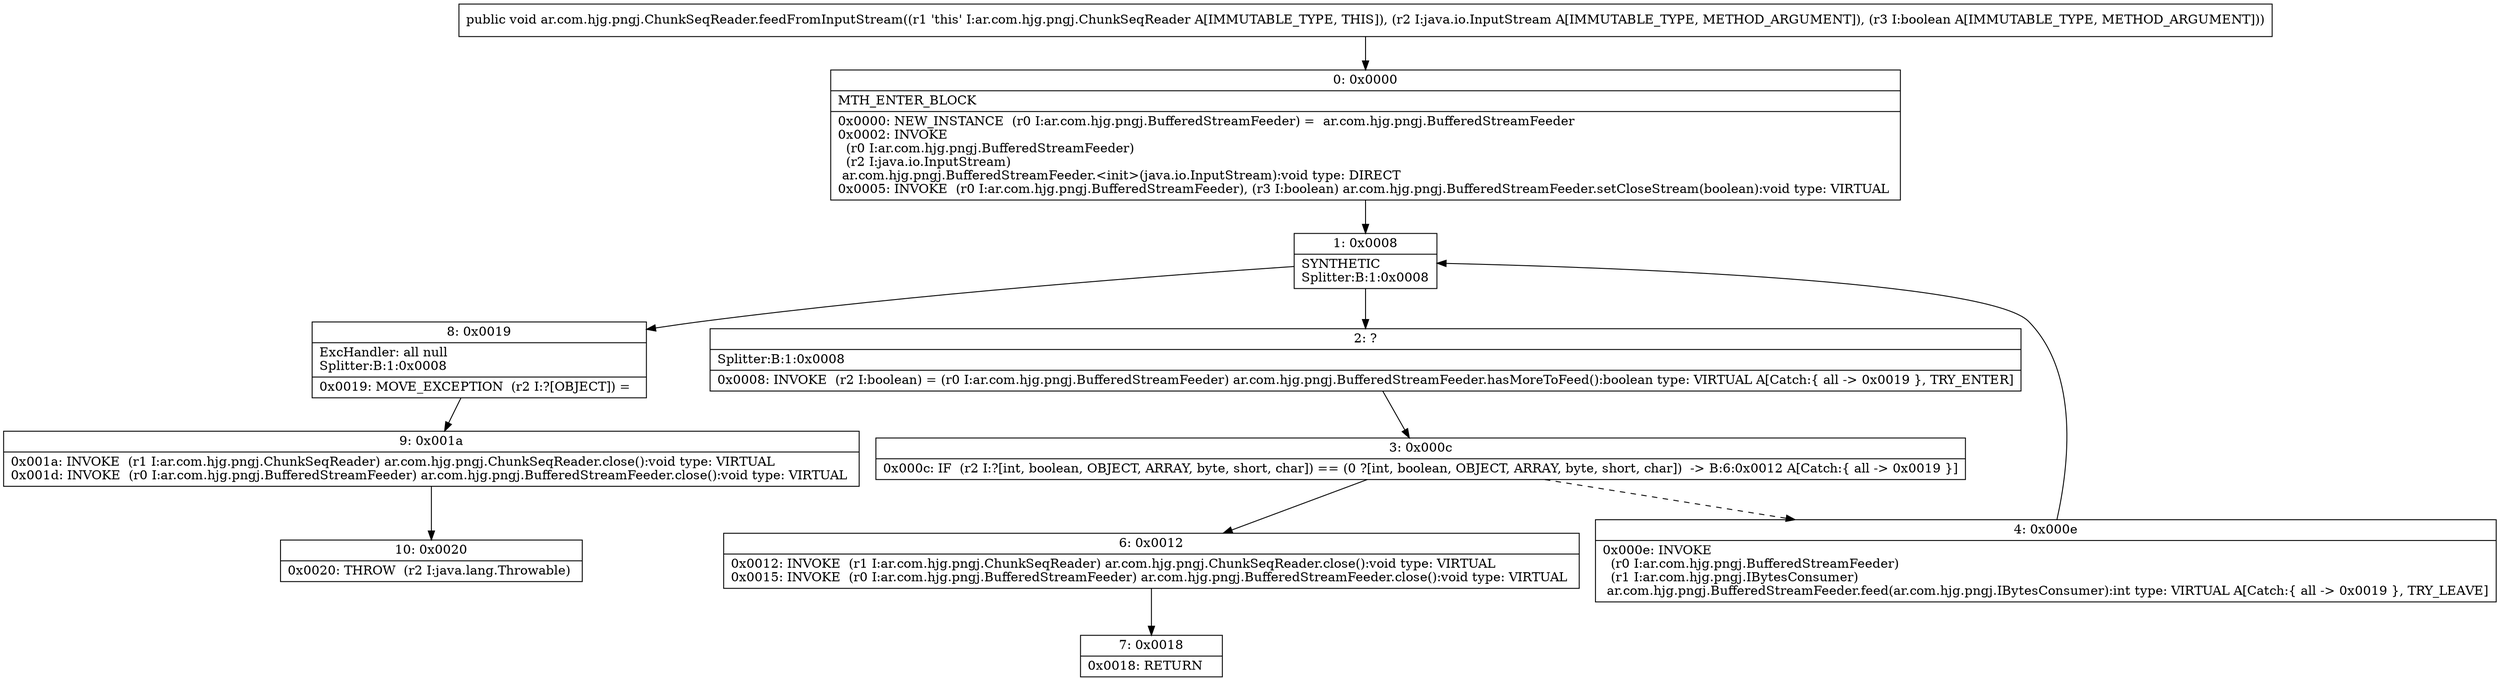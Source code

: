 digraph "CFG forar.com.hjg.pngj.ChunkSeqReader.feedFromInputStream(Ljava\/io\/InputStream;Z)V" {
Node_0 [shape=record,label="{0\:\ 0x0000|MTH_ENTER_BLOCK\l|0x0000: NEW_INSTANCE  (r0 I:ar.com.hjg.pngj.BufferedStreamFeeder) =  ar.com.hjg.pngj.BufferedStreamFeeder \l0x0002: INVOKE  \l  (r0 I:ar.com.hjg.pngj.BufferedStreamFeeder)\l  (r2 I:java.io.InputStream)\l ar.com.hjg.pngj.BufferedStreamFeeder.\<init\>(java.io.InputStream):void type: DIRECT \l0x0005: INVOKE  (r0 I:ar.com.hjg.pngj.BufferedStreamFeeder), (r3 I:boolean) ar.com.hjg.pngj.BufferedStreamFeeder.setCloseStream(boolean):void type: VIRTUAL \l}"];
Node_1 [shape=record,label="{1\:\ 0x0008|SYNTHETIC\lSplitter:B:1:0x0008\l}"];
Node_2 [shape=record,label="{2\:\ ?|Splitter:B:1:0x0008\l|0x0008: INVOKE  (r2 I:boolean) = (r0 I:ar.com.hjg.pngj.BufferedStreamFeeder) ar.com.hjg.pngj.BufferedStreamFeeder.hasMoreToFeed():boolean type: VIRTUAL A[Catch:\{ all \-\> 0x0019 \}, TRY_ENTER]\l}"];
Node_3 [shape=record,label="{3\:\ 0x000c|0x000c: IF  (r2 I:?[int, boolean, OBJECT, ARRAY, byte, short, char]) == (0 ?[int, boolean, OBJECT, ARRAY, byte, short, char])  \-\> B:6:0x0012 A[Catch:\{ all \-\> 0x0019 \}]\l}"];
Node_4 [shape=record,label="{4\:\ 0x000e|0x000e: INVOKE  \l  (r0 I:ar.com.hjg.pngj.BufferedStreamFeeder)\l  (r1 I:ar.com.hjg.pngj.IBytesConsumer)\l ar.com.hjg.pngj.BufferedStreamFeeder.feed(ar.com.hjg.pngj.IBytesConsumer):int type: VIRTUAL A[Catch:\{ all \-\> 0x0019 \}, TRY_LEAVE]\l}"];
Node_6 [shape=record,label="{6\:\ 0x0012|0x0012: INVOKE  (r1 I:ar.com.hjg.pngj.ChunkSeqReader) ar.com.hjg.pngj.ChunkSeqReader.close():void type: VIRTUAL \l0x0015: INVOKE  (r0 I:ar.com.hjg.pngj.BufferedStreamFeeder) ar.com.hjg.pngj.BufferedStreamFeeder.close():void type: VIRTUAL \l}"];
Node_7 [shape=record,label="{7\:\ 0x0018|0x0018: RETURN   \l}"];
Node_8 [shape=record,label="{8\:\ 0x0019|ExcHandler: all null\lSplitter:B:1:0x0008\l|0x0019: MOVE_EXCEPTION  (r2 I:?[OBJECT]) =  \l}"];
Node_9 [shape=record,label="{9\:\ 0x001a|0x001a: INVOKE  (r1 I:ar.com.hjg.pngj.ChunkSeqReader) ar.com.hjg.pngj.ChunkSeqReader.close():void type: VIRTUAL \l0x001d: INVOKE  (r0 I:ar.com.hjg.pngj.BufferedStreamFeeder) ar.com.hjg.pngj.BufferedStreamFeeder.close():void type: VIRTUAL \l}"];
Node_10 [shape=record,label="{10\:\ 0x0020|0x0020: THROW  (r2 I:java.lang.Throwable) \l}"];
MethodNode[shape=record,label="{public void ar.com.hjg.pngj.ChunkSeqReader.feedFromInputStream((r1 'this' I:ar.com.hjg.pngj.ChunkSeqReader A[IMMUTABLE_TYPE, THIS]), (r2 I:java.io.InputStream A[IMMUTABLE_TYPE, METHOD_ARGUMENT]), (r3 I:boolean A[IMMUTABLE_TYPE, METHOD_ARGUMENT])) }"];
MethodNode -> Node_0;
Node_0 -> Node_1;
Node_1 -> Node_2;
Node_1 -> Node_8;
Node_2 -> Node_3;
Node_3 -> Node_4[style=dashed];
Node_3 -> Node_6;
Node_4 -> Node_1;
Node_6 -> Node_7;
Node_8 -> Node_9;
Node_9 -> Node_10;
}

